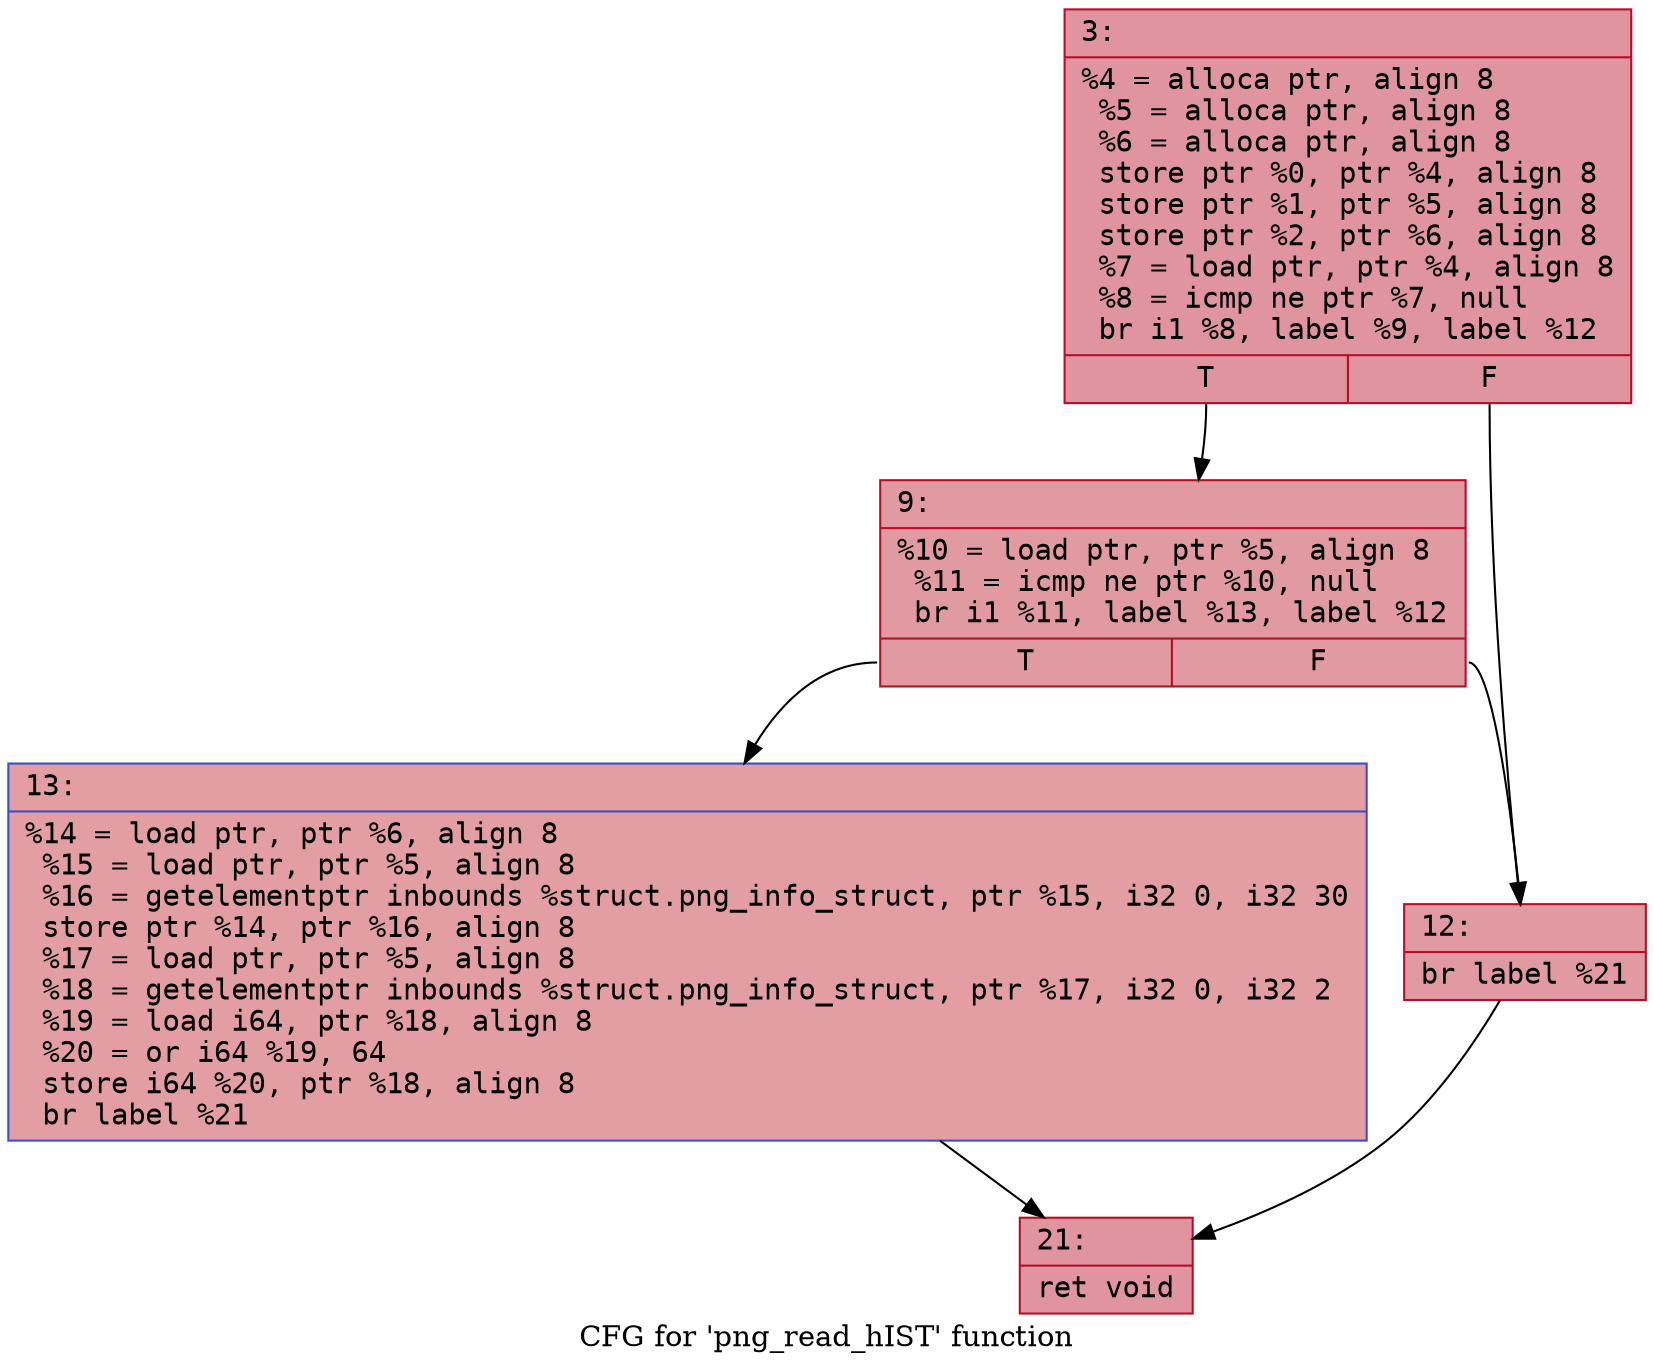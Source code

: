 digraph "CFG for 'png_read_hIST' function" {
	label="CFG for 'png_read_hIST' function";

	Node0x600002336fd0 [shape=record,color="#b70d28ff", style=filled, fillcolor="#b70d2870" fontname="Courier",label="{3:\l|  %4 = alloca ptr, align 8\l  %5 = alloca ptr, align 8\l  %6 = alloca ptr, align 8\l  store ptr %0, ptr %4, align 8\l  store ptr %1, ptr %5, align 8\l  store ptr %2, ptr %6, align 8\l  %7 = load ptr, ptr %4, align 8\l  %8 = icmp ne ptr %7, null\l  br i1 %8, label %9, label %12\l|{<s0>T|<s1>F}}"];
	Node0x600002336fd0:s0 -> Node0x600002337020[tooltip="3 -> 9\nProbability 62.50%" ];
	Node0x600002336fd0:s1 -> Node0x600002337070[tooltip="3 -> 12\nProbability 37.50%" ];
	Node0x600002337020 [shape=record,color="#b70d28ff", style=filled, fillcolor="#bb1b2c70" fontname="Courier",label="{9:\l|  %10 = load ptr, ptr %5, align 8\l  %11 = icmp ne ptr %10, null\l  br i1 %11, label %13, label %12\l|{<s0>T|<s1>F}}"];
	Node0x600002337020:s0 -> Node0x6000023370c0[tooltip="9 -> 13\nProbability 62.50%" ];
	Node0x600002337020:s1 -> Node0x600002337070[tooltip="9 -> 12\nProbability 37.50%" ];
	Node0x600002337070 [shape=record,color="#b70d28ff", style=filled, fillcolor="#bb1b2c70" fontname="Courier",label="{12:\l|  br label %21\l}"];
	Node0x600002337070 -> Node0x600002337110[tooltip="12 -> 21\nProbability 100.00%" ];
	Node0x6000023370c0 [shape=record,color="#3d50c3ff", style=filled, fillcolor="#be242e70" fontname="Courier",label="{13:\l|  %14 = load ptr, ptr %6, align 8\l  %15 = load ptr, ptr %5, align 8\l  %16 = getelementptr inbounds %struct.png_info_struct, ptr %15, i32 0, i32 30\l  store ptr %14, ptr %16, align 8\l  %17 = load ptr, ptr %5, align 8\l  %18 = getelementptr inbounds %struct.png_info_struct, ptr %17, i32 0, i32 2\l  %19 = load i64, ptr %18, align 8\l  %20 = or i64 %19, 64\l  store i64 %20, ptr %18, align 8\l  br label %21\l}"];
	Node0x6000023370c0 -> Node0x600002337110[tooltip="13 -> 21\nProbability 100.00%" ];
	Node0x600002337110 [shape=record,color="#b70d28ff", style=filled, fillcolor="#b70d2870" fontname="Courier",label="{21:\l|  ret void\l}"];
}

